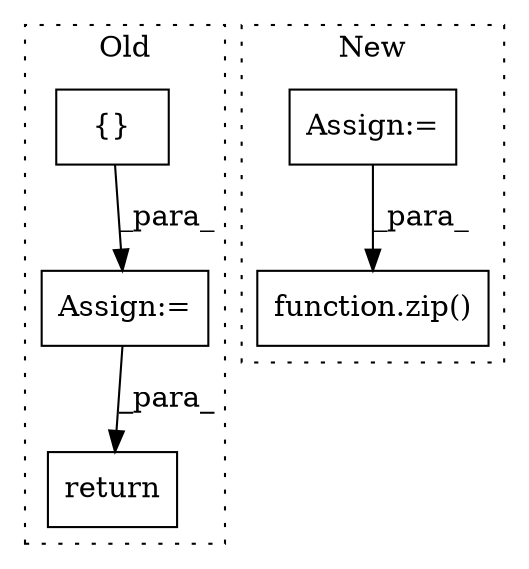 digraph G {
subgraph cluster0 {
1 [label="{}" a="59" s="7594,7594" l="2,1" shape="box"];
3 [label="Assign:=" a="68" s="7774" l="3" shape="box"];
5 [label="return" a="93" s="7856" l="7" shape="box"];
label = "Old";
style="dotted";
}
subgraph cluster1 {
2 [label="function.zip()" a="75" s="7803,7823" l="4,1" shape="box"];
4 [label="Assign:=" a="68" s="7733" l="3" shape="box"];
label = "New";
style="dotted";
}
1 -> 3 [label="_para_"];
3 -> 5 [label="_para_"];
4 -> 2 [label="_para_"];
}